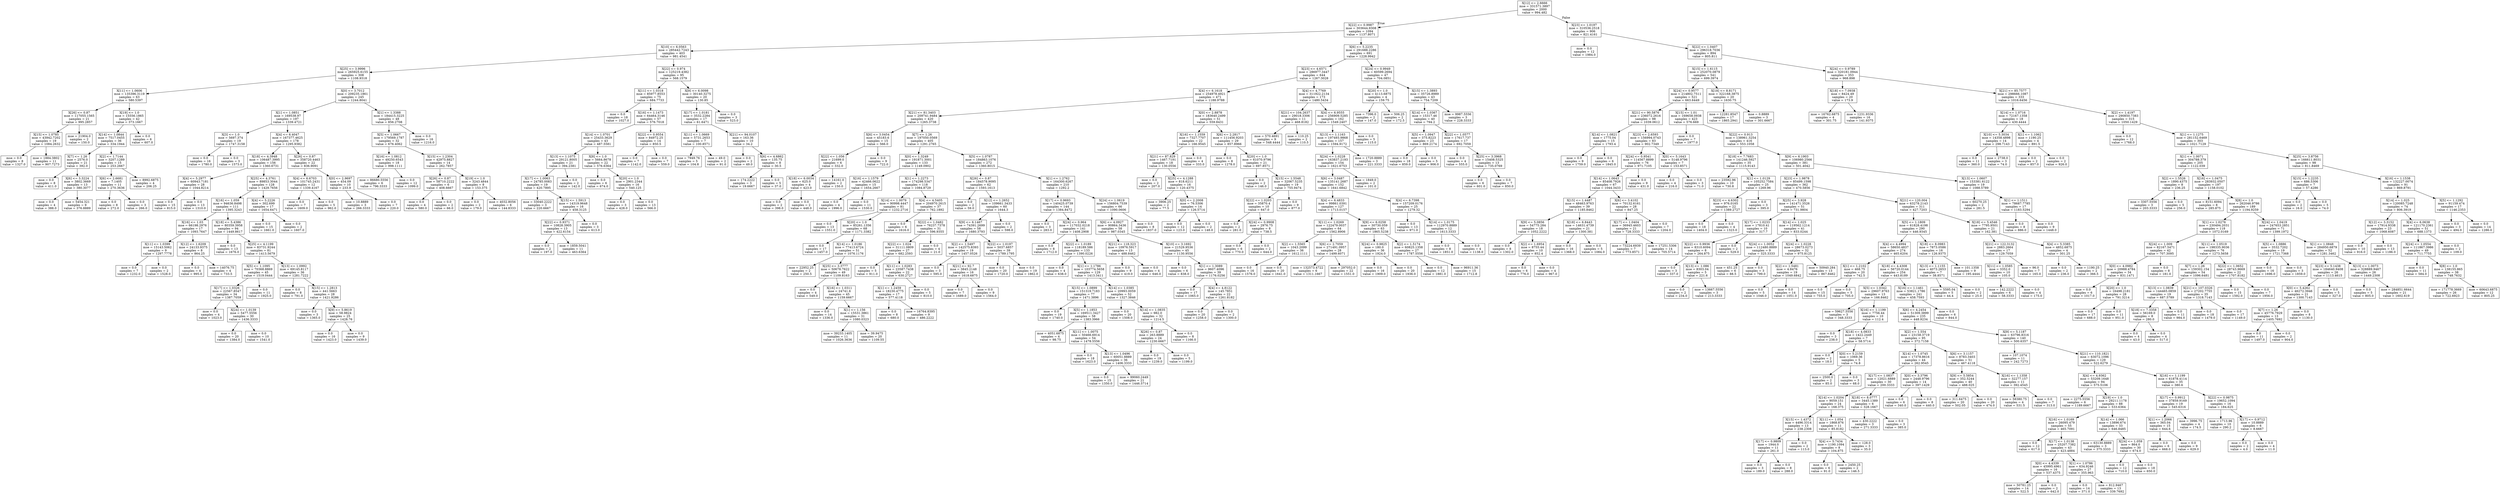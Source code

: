 digraph Tree {
node [shape=box] ;
0 [label="X[12] <= 2.6666\nmse = 331571.3897\nsamples = 2000\nvalue = 994.482"] ;
1 [label="X[22] <= 0.9987\nmse = 303644.9308\nsamples = 1094\nvalue = 1137.8071"] ;
0 -> 1 [labeldistance=2.5, labelangle=45, headlabel="True"] ;
2 [label="X[10] <= 6.0563\nmse = 285442.7243\nsamples = 403\nvalue = 981.4541"] ;
1 -> 2 ;
3 [label="X[25] <= 3.9996\nmse = 265925.6155\nsamples = 308\nvalue = 1108.9318"] ;
2 -> 3 ;
4 [label="X[11] <= 1.0606\nmse = 135396.3119\nsamples = 63\nvalue = 580.5397"] ;
3 -> 4 ;
5 [label="X[26] <= 0.87\nmse = 117055.1565\nsamples = 21\nvalue = 995.2857"] ;
4 -> 5 ;
6 [label="X[15] <= 1.0785\nmse = 43942.7202\nsamples = 19\nvalue = 1084.2632"] ;
5 -> 6 ;
7 [label="mse = 0.0\nsamples = 8\nvalue = 1327.0"] ;
6 -> 7 ;
8 [label="mse = 1884.3802\nsamples = 11\nvalue = 907.7273"] ;
6 -> 8 ;
9 [label="mse = 21904.0\nsamples = 2\nvalue = 150.0"] ;
5 -> 9 ;
10 [label="X[19] <= 1.0\nmse = 15556.1865\nsamples = 42\nvalue = 373.1667"] ;
4 -> 10 ;
11 [label="X[14] <= 1.0844\nmse = 7517.0455\nsamples = 36\nvalue = 334.1944"] ;
10 -> 11 ;
12 [label="X[7] <= 1.26\nmse = 2576.0\nsamples = 21\nvalue = 392.0"] ;
11 -> 12 ;
13 [label="mse = 0.0\nsamples = 8\nvalue = 411.0"] ;
12 -> 13 ;
14 [label="X[6] <= 3.3224\nmse = 3802.3669\nsamples = 13\nvalue = 380.3077"] ;
12 -> 14 ;
15 [label="mse = 0.0\nsamples = 4\nvalue = 388.0"] ;
14 -> 15 ;
16 [label="mse = 5454.321\nsamples = 9\nvalue = 376.8889"] ;
14 -> 16 ;
17 [label="X[2] <= 1.7144\nmse = 3207.1289\nsamples = 15\nvalue = 253.2667"] ;
11 -> 17 ;
18 [label="X[6] <= 2.6681\nmse = 7.1405\nsamples = 11\nvalue = 270.3636"] ;
17 -> 18 ;
19 [label="mse = 0.0\nsamples = 8\nvalue = 272.0"] ;
18 -> 19 ;
20 [label="mse = 0.0\nsamples = 3\nvalue = 266.0"] ;
18 -> 20 ;
21 [label="mse = 8992.6875\nsamples = 4\nvalue = 206.25"] ;
17 -> 21 ;
22 [label="mse = 0.0\nsamples = 6\nvalue = 607.0"] ;
10 -> 22 ;
23 [label="X[0] <= 3.7012\nmse = 209235.1861\nsamples = 245\nvalue = 1244.8041"] ;
3 -> 23 ;
24 [label="X[1] <= 1.0851\nmse = 169538.97\nsamples = 197\nvalue = 1339.4721"] ;
23 -> 24 ;
25 [label="X[3] <= 1.0\nmse = 5697.374\nsamples = 19\nvalue = 1747.3158"] ;
24 -> 25 ;
26 [label="mse = 0.0\nsamples = 16\nvalue = 1780.0"] ;
25 -> 26 ;
27 [label="mse = 0.0\nsamples = 3\nvalue = 1573.0"] ;
25 -> 27 ;
28 [label="X[4] <= 6.4047\nmse = 167377.4625\nsamples = 178\nvalue = 1295.9382"] ;
24 -> 28 ;
29 [label="X[18] <= 4.3948\nmse = 106487.3995\nsamples = 156\nvalue = 1360.6731"] ;
28 -> 29 ;
30 [label="X[4] <= 5.2977\nmse = 60943.7181\nsamples = 28\nvalue = 1044.8214"] ;
29 -> 30 ;
31 [label="mse = 0.0\nsamples = 15\nvalue = 815.0"] ;
30 -> 31 ;
32 [label="mse = 0.0\nsamples = 13\nvalue = 1310.0"] ;
30 -> 32 ;
33 [label="X[25] <= 4.3761\nmse = 89853.3044\nsamples = 128\nvalue = 1429.7656"] ;
29 -> 33 ;
34 [label="X[16] <= 1.059\nmse = 94636.8498\nsamples = 111\nvalue = 1395.3243"] ;
33 -> 34 ;
35 [label="X[16] <= 1.03\nmse = 66198.2976\nsamples = 17\nvalue = 1093.7647"] ;
34 -> 35 ;
36 [label="X[11] <= 1.0399\nmse = 15143.5062\nsamples = 9\nvalue = 1297.7778"] ;
35 -> 36 ;
37 [label="mse = 0.0\nsamples = 7\nvalue = 1232.0"] ;
36 -> 37 ;
38 [label="mse = 0.0\nsamples = 2\nvalue = 1528.0"] ;
36 -> 38 ;
39 [label="X[12] <= 1.6209\nmse = 24133.9375\nsamples = 8\nvalue = 864.25"] ;
35 -> 39 ;
40 [label="mse = 0.0\nsamples = 4\nvalue = 995.0"] ;
39 -> 40 ;
41 [label="mse = 14076.75\nsamples = 4\nvalue = 733.5"] ;
39 -> 41 ;
42 [label="X[18] <= 5.4386\nmse = 80359.3958\nsamples = 94\nvalue = 1449.8617"] ;
34 -> 42 ;
43 [label="mse = 0.0\nsamples = 13\nvalue = 1676.0"] ;
42 -> 43 ;
44 [label="X[25] <= 4.1199\nmse = 83731.9244\nsamples = 81\nvalue = 1413.5679"] ;
42 -> 44 ;
45 [label="X[5] <= 1.1095\nmse = 70368.8869\nsamples = 45\nvalue = 1519.0444"] ;
44 -> 45 ;
46 [label="X[17] <= 1.0326\nmse = 22567.8547\nsamples = 34\nvalue = 1387.7059"] ;
45 -> 46 ;
47 [label="mse = 0.0\nsamples = 4\nvalue = 1023.0"] ;
46 -> 47 ;
48 [label="X[24] <= 1.0139\nmse = 5477.5556\nsamples = 30\nvalue = 1436.3333"] ;
46 -> 48 ;
49 [label="mse = 0.0\nsamples = 20\nvalue = 1384.0"] ;
48 -> 49 ;
50 [label="mse = 0.0\nsamples = 10\nvalue = 1541.0"] ;
48 -> 50 ;
51 [label="mse = 0.0\nsamples = 11\nvalue = 1925.0"] ;
45 -> 51 ;
52 [label="X[13] <= 1.0992\nmse = 69145.8117\nsamples = 36\nvalue = 1281.7222"] ;
44 -> 52 ;
53 [label="mse = 0.0\nsamples = 8\nvalue = 791.0"] ;
52 -> 53 ;
54 [label="X[15] <= 1.2813\nmse = 441.5663\nsamples = 28\nvalue = 1421.9286"] ;
52 -> 54 ;
55 [label="mse = 0.0\nsamples = 3\nvalue = 1365.0"] ;
54 -> 55 ;
56 [label="X[9] <= 5.8619\nmse = 58.9824\nsamples = 25\nvalue = 1428.76"] ;
54 -> 56 ;
57 [label="mse = 0.0\nsamples = 16\nvalue = 1423.0"] ;
56 -> 57 ;
58 [label="mse = 0.0\nsamples = 9\nvalue = 1439.0"] ;
56 -> 58 ;
59 [label="X[4] <= 5.2226\nmse = 302.699\nsamples = 17\nvalue = 1654.6471"] ;
33 -> 59 ;
60 [label="mse = 0.0\nsamples = 15\nvalue = 1661.0"] ;
59 -> 60 ;
61 [label="mse = 0.0\nsamples = 2\nvalue = 1607.0"] ;
59 -> 61 ;
62 [label="X[26] <= 0.87\nmse = 358720.4463\nsamples = 22\nvalue = 836.9091"] ;
28 -> 62 ;
63 [label="X[4] <= 6.6703\nmse = 101745.2431\nsamples = 12\nvalue = 1339.4167"] ;
62 -> 63 ;
64 [label="mse = 0.0\nsamples = 7\nvalue = 1609.0"] ;
63 -> 64 ;
65 [label="mse = 0.0\nsamples = 5\nvalue = 962.0"] ;
63 -> 65 ;
66 [label="X[0] <= 2.9697\nmse = 454.09\nsamples = 10\nvalue = 233.9"] ;
62 -> 66 ;
67 [label="mse = 10.8889\nsamples = 3\nvalue = 266.3333"] ;
66 -> 67 ;
68 [label="mse = 0.0\nsamples = 7\nvalue = 220.0"] ;
66 -> 68 ;
69 [label="X[1] <= 1.3388\nmse = 184415.3225\nsamples = 48\nvalue = 856.2708"] ;
23 -> 69 ;
70 [label="X[5] <= 1.0667\nmse = 179569.1787\nsamples = 32\nvalue = 676.4062"] ;
69 -> 70 ;
71 [label="X[16] <= 1.0812\nmse = 49250.6543\nsamples = 18\nvalue = 998.1111"] ;
70 -> 71 ;
72 [label="mse = 86680.5556\nsamples = 6\nvalue = 796.3333"] ;
71 -> 72 ;
73 [label="mse = 0.0\nsamples = 12\nvalue = 1099.0"] ;
71 -> 73 ;
74 [label="X[15] <= 1.2304\nmse = 42975.8827\nsamples = 14\nvalue = 262.7857"] ;
70 -> 74 ;
75 [label="X[26] <= 0.87\nmse = 58710.2222\nsamples = 6\nvalue = 408.6667"] ;
74 -> 75 ;
76 [label="mse = 0.0\nsamples = 4\nvalue = 580.0"] ;
75 -> 76 ;
77 [label="mse = 0.0\nsamples = 2\nvalue = 66.0"] ;
75 -> 77 ;
78 [label="X[19] <= 1.0\nmse = 3243.4844\nsamples = 8\nvalue = 153.375"] ;
74 -> 78 ;
79 [label="mse = 0.0\nsamples = 2\nvalue = 179.0"] ;
78 -> 79 ;
80 [label="mse = 4032.8056\nsamples = 6\nvalue = 144.8333"] ;
78 -> 80 ;
81 [label="mse = 0.0\nsamples = 16\nvalue = 1216.0"] ;
69 -> 81 ;
82 [label="X[22] <= 0.974\nmse = 125219.4382\nsamples = 95\nvalue = 568.1579"] ;
2 -> 82 ;
83 [label="X[11] <= 1.0318\nmse = 85977.8553\nsamples = 75\nvalue = 684.7733"] ;
82 -> 83 ;
84 [label="mse = 0.0\nsamples = 18\nvalue = 1027.0"] ;
83 -> 84 ;
85 [label="X[16] <= 1.1473\nmse = 64464.3146\nsamples = 57\nvalue = 576.7018"] ;
83 -> 85 ;
86 [label="X[14] <= 1.0701\nmse = 25433.3629\nsamples = 43\nvalue = 487.5581"] ;
85 -> 86 ;
87 [label="X[13] <= 1.1075\nmse = 29121.8005\nsamples = 21\nvalue = 394.2381"] ;
86 -> 87 ;
88 [label="X[17] <= 1.0063\nmse = 24785.0083\nsamples = 19\nvalue = 420.7895"] ;
87 -> 88 ;
89 [label="mse = 33040.2222\nsamples = 3\nvalue = 220.6667"] ;
88 -> 89 ;
90 [label="X[15] <= 1.5913\nmse = 14319.9648\nsamples = 16\nvalue = 458.3125"] ;
88 -> 90 ;
91 [label="X[22] <= 0.9371\nmse = 10828.3905\nsamples = 13\nvalue = 422.6154"] ;
90 -> 91 ;
92 [label="mse = 0.0\nsamples = 2\nvalue = 197.0"] ;
91 -> 92 ;
93 [label="mse = 1859.5041\nsamples = 11\nvalue = 463.6364"] ;
91 -> 93 ;
94 [label="mse = 0.0\nsamples = 3\nvalue = 613.0"] ;
90 -> 94 ;
95 [label="mse = 0.0\nsamples = 2\nvalue = 142.0"] ;
87 -> 95 ;
96 [label="X[8] <= 1.0\nmse = 5664.8678\nsamples = 22\nvalue = 576.6364"] ;
86 -> 96 ;
97 [label="mse = 0.0\nsamples = 6\nvalue = 674.0"] ;
96 -> 97 ;
98 [label="X[20] <= 1.0\nmse = 2901.2344\nsamples = 16\nvalue = 540.125"] ;
96 -> 98 ;
99 [label="mse = 0.0\nsamples = 3\nvalue = 428.0"] ;
98 -> 99 ;
100 [label="mse = 0.0\nsamples = 13\nvalue = 566.0"] ;
98 -> 100 ;
101 [label="X[22] <= 0.9554\nmse = 84972.25\nsamples = 14\nvalue = 850.5"] ;
85 -> 101 ;
102 [label="mse = 0.0\nsamples = 7\nvalue = 1142.0"] ;
101 -> 102 ;
103 [label="mse = 0.0\nsamples = 7\nvalue = 559.0"] ;
101 -> 103 ;
104 [label="X[9] <= 6.0098\nmse = 30140.3275\nsamples = 20\nvalue = 130.85"] ;
82 -> 104 ;
105 [label="X[17] <= 1.0181\nmse = 3532.2284\nsamples = 17\nvalue = 61.6471"] ;
104 -> 105 ;
106 [label="X[11] <= 1.0669\nmse = 5731.2653\nsamples = 7\nvalue = 100.8571"] ;
105 -> 106 ;
107 [label="mse = 7949.76\nsamples = 5\nvalue = 104.8"] ;
106 -> 107 ;
108 [label="mse = 49.0\nsamples = 2\nvalue = 91.0"] ;
106 -> 108 ;
109 [label="X[21] <= 94.0107\nmse = 163.36\nsamples = 10\nvalue = 34.2"] ;
105 -> 109 ;
110 [label="mse = 0.0\nsamples = 2\nvalue = 49.0"] ;
109 -> 110 ;
111 [label="X[6] <= 4.6862\nmse = 135.75\nsamples = 8\nvalue = 30.5"] ;
109 -> 111 ;
112 [label="mse = 174.2222\nsamples = 3\nvalue = 19.6667"] ;
111 -> 112 ;
113 [label="mse = 0.0\nsamples = 5\nvalue = 37.0"] ;
111 -> 113 ;
114 [label="mse = 0.0\nsamples = 3\nvalue = 523.0"] ;
104 -> 114 ;
115 [label="X[6] <= 5.2235\nmse = 291688.2286\nsamples = 691\nvalue = 1228.9942"] ;
1 -> 115 ;
116 [label="X[23] <= 4.6571\nmse = 286977.3447\nsamples = 644\nvalue = 1267.3028"] ;
115 -> 116 ;
117 [label="X[4] <= 6.1618\nmse = 254978.4921\nsamples = 471\nvalue = 1188.9788"] ;
116 -> 117 ;
118 [label="X[21] <= 81.3403\nmse = 209741.9484\nsamples = 420\nvalue = 1265.3738"] ;
117 -> 118 ;
119 [label="X[6] <= 3.0454\nmse = 45183.6\nsamples = 15\nvalue = 566.0"] ;
118 -> 119 ;
120 [label="X[22] <= 1.056\nmse = 21699.0\nsamples = 6\nvalue = 332.0"] ;
119 -> 120 ;
121 [label="X[18] <= 6.0034\nmse = 625.0\nsamples = 4\nvalue = 423.0"] ;
120 -> 121 ;
122 [label="mse = 0.0\nsamples = 2\nvalue = 398.0"] ;
121 -> 122 ;
123 [label="mse = 0.0\nsamples = 2\nvalue = 448.0"] ;
121 -> 123 ;
124 [label="mse = 14161.0\nsamples = 2\nvalue = 150.0"] ;
120 -> 124 ;
125 [label="mse = 0.0\nsamples = 9\nvalue = 722.0"] ;
119 -> 125 ;
126 [label="X[7] <= 1.26\nmse = 197050.0569\nsamples = 405\nvalue = 1291.2765"] ;
118 -> 126 ;
127 [label="X[0] <= 1.3249\nmse = 191871.3001\nsamples = 133\nvalue = 1149.0902"] ;
126 -> 127 ;
128 [label="X[16] <= 1.1579\nmse = 42466.0622\nsamples = 15\nvalue = 1654.2667"] ;
127 -> 128 ;
129 [label="mse = 0.0\nsamples = 4\nvalue = 1996.0"] ;
128 -> 129 ;
130 [label="mse = 0.0\nsamples = 11\nvalue = 1530.0"] ;
128 -> 130 ;
131 [label="X[1] <= 1.2273\nmse = 174298.5347\nsamples = 118\nvalue = 1084.8729"] ;
127 -> 131 ;
132 [label="X[14] <= 1.0079\nmse = 90998.4447\nsamples = 81\nvalue = 1232.2716"] ;
131 -> 132 ;
133 [label="mse = 0.0\nsamples = 13\nvalue = 1551.0"] ;
132 -> 133 ;
134 [label="X[20] <= 1.0\nmse = 85261.1356\nsamples = 68\nvalue = 1171.3382"] ;
132 -> 134 ;
135 [label="mse = 0.0\nsamples = 17\nvalue = 1457.0"] ;
134 -> 135 ;
136 [label="X[14] <= 1.0186\nmse = 77413.6724\nsamples = 51\nvalue = 1076.1176"] ;
134 -> 136 ;
137 [label="mse = 22952.25\nsamples = 2\nvalue = 250.5"] ;
136 -> 137 ;
138 [label="X[25] <= 3.3777\nmse = 50678.7622\nsamples = 49\nvalue = 1109.8163"] ;
136 -> 138 ;
139 [label="mse = 0.0\nsamples = 4\nvalue = 549.0"] ;
138 -> 139 ;
140 [label="X[16] <= 1.0311\nmse = 24741.6\nsamples = 45\nvalue = 1159.6667"] ;
138 -> 140 ;
141 [label="mse = 0.0\nsamples = 14\nvalue = 1336.0"] ;
140 -> 141 ;
142 [label="X[1] <= 1.156\nmse = 15531.3861\nsamples = 31\nvalue = 1080.0323"] ;
140 -> 142 ;
143 [label="mse = 39233.1405\nsamples = 11\nvalue = 1026.3636"] ;
142 -> 143 ;
144 [label="mse = 39.9475\nsamples = 20\nvalue = 1109.55"] ;
142 -> 144 ;
145 [label="X[4] <= 4.5405\nmse = 204970.2615\nsamples = 37\nvalue = 762.1892"] ;
131 -> 145 ;
146 [label="mse = 0.0\nsamples = 6\nvalue = 1616.0"] ;
145 -> 146 ;
147 [label="X[22] <= 1.0482\nmse = 76237.7378\nsamples = 31\nvalue = 596.9355"] ;
145 -> 147 ;
148 [label="X[22] <= 1.024\nmse = 31111.0809\nsamples = 27\nvalue = 682.2593"] ;
147 -> 148 ;
149 [label="mse = 0.0\nsamples = 5\nvalue = 911.0"] ;
148 -> 149 ;
150 [label="X[11] <= 1.0283\nmse = 23587.7438\nsamples = 22\nvalue = 630.2727"] ;
148 -> 150 ;
151 [label="X[1] <= 1.2459\nmse = 18230.4775\nsamples = 17\nvalue = 577.4118"] ;
150 -> 151 ;
152 [label="mse = 0.0\nsamples = 8\nvalue = 680.0"] ;
151 -> 152 ;
153 [label="mse = 16764.8395\nsamples = 9\nvalue = 486.2222"] ;
151 -> 153 ;
154 [label="mse = 0.0\nsamples = 5\nvalue = 810.0"] ;
150 -> 154 ;
155 [label="mse = 0.0\nsamples = 4\nvalue = 21.0"] ;
147 -> 155 ;
156 [label="X[5] <= 1.0787\nmse = 184863.1076\nsamples = 272\nvalue = 1360.8015"] ;
126 -> 156 ;
157 [label="X[26] <= 0.87\nmse = 184578.9095\nsamples = 62\nvalue = 1593.1613"] ;
156 -> 157 ;
158 [label="mse = 0.0\nsamples = 2\nvalue = 59.0"] ;
157 -> 158 ;
159 [label="X[12] <= 1.2652\nmse = 109661.3433\nsamples = 60\nvalue = 1644.3"] ;
157 -> 159 ;
160 [label="X[9] <= 6.1467\nmse = 74391.2699\nsamples = 58\nvalue = 1680.3793"] ;
159 -> 160 ;
161 [label="X[2] <= 1.5497\nmse = 142575.8393\nsamples = 19\nvalue = 1457.0526"] ;
160 -> 161 ;
162 [label="mse = 0.0\nsamples = 3\nvalue = 595.0"] ;
161 -> 162 ;
163 [label="X[21] <= 92.7\nmse = 3845.2148\nsamples = 16\nvalue = 1618.6875"] ;
161 -> 163 ;
164 [label="mse = 0.0\nsamples = 7\nvalue = 1689.0"] ;
163 -> 164 ;
165 [label="mse = 0.0\nsamples = 9\nvalue = 1564.0"] ;
163 -> 165 ;
166 [label="X[22] <= 1.0197\nmse = 5037.6857\nsamples = 39\nvalue = 1789.1795"] ;
160 -> 166 ;
167 [label="mse = 0.0\nsamples = 20\nvalue = 1720.0"] ;
166 -> 167 ;
168 [label="mse = 0.0\nsamples = 19\nvalue = 1862.0"] ;
166 -> 168 ;
169 [label="mse = 0.0\nsamples = 2\nvalue = 598.0"] ;
159 -> 169 ;
170 [label="X[1] <= 1.2762\nmse = 164300.6267\nsamples = 210\nvalue = 1292.2"] ;
156 -> 170 ;
171 [label="X[17] <= 0.9693\nmse = 140425.0739\nsamples = 144\nvalue = 1384.8472"] ;
170 -> 171 ;
172 [label="mse = 0.0\nsamples = 3\nvalue = 283.0"] ;
171 -> 172 ;
173 [label="X[24] <= 0.964\nmse = 117032.0218\nsamples = 141\nvalue = 1408.2908"] ;
171 -> 173 ;
174 [label="mse = 0.0\nsamples = 8\nvalue = 1712.0"] ;
173 -> 174 ;
175 [label="X[22] <= 1.0189\nmse = 118189.586\nsamples = 133\nvalue = 1390.0226"] ;
173 -> 175 ;
176 [label="mse = 0.0\nsamples = 4\nvalue = 638.0"] ;
175 -> 176 ;
177 [label="X[1] <= 1.1786\nmse = 103774.5658\nsamples = 129\nvalue = 1413.3411"] ;
175 -> 177 ;
178 [label="X[15] <= 1.0899\nmse = 151319.7183\nsamples = 77\nvalue = 1471.3896"] ;
177 -> 178 ;
179 [label="mse = 0.0\nsamples = 19\nvalue = 1740.0"] ;
178 -> 179 ;
180 [label="X[5] <= 1.1853\nmse = 169511.3427\nsamples = 58\nvalue = 1383.3966"] ;
178 -> 180 ;
181 [label="mse = 4051.6875\nsamples = 4\nvalue = 98.75"] ;
180 -> 181 ;
182 [label="X[11] <= 1.0075\nmse = 50466.6914\nsamples = 54\nvalue = 1478.5556"] ;
180 -> 182 ;
183 [label="mse = 0.0\nsamples = 18\nvalue = 1623.0"] ;
182 -> 183 ;
184 [label="X[13] <= 1.0496\nmse = 60051.8889\nsamples = 36\nvalue = 1406.3333"] ;
182 -> 184 ;
185 [label="mse = 0.0\nsamples = 15\nvalue = 1350.0"] ;
184 -> 185 ;
186 [label="mse = 99060.2449\nsamples = 21\nvalue = 1446.5714"] ;
184 -> 186 ;
187 [label="X[14] <= 1.0385\nmse = 20993.0059\nsamples = 52\nvalue = 1327.3846"] ;
177 -> 187 ;
188 [label="mse = 0.0\nsamples = 20\nvalue = 1508.0"] ;
187 -> 188 ;
189 [label="X[14] <= 1.0835\nmse = 982.0\nsamples = 32\nvalue = 1214.5"] ;
187 -> 189 ;
190 [label="X[26] <= 0.87\nmse = 263.8889\nsamples = 24\nvalue = 1230.6667"] ;
189 -> 190 ;
191 [label="mse = 0.0\nsamples = 19\nvalue = 1239.0"] ;
190 -> 191 ;
192 [label="mse = 0.0\nsamples = 5\nvalue = 1199.0"] ;
190 -> 192 ;
193 [label="mse = 0.0\nsamples = 8\nvalue = 1166.0"] ;
189 -> 193 ;
194 [label="X[24] <= 1.0619\nmse = 156804.7539\nsamples = 66\nvalue = 1090.0606"] ;
170 -> 194 ;
195 [label="X[6] <= 4.0927\nmse = 90864.3436\nsamples = 58\nvalue = 987.0345"] ;
194 -> 195 ;
196 [label="X[21] <= 118.323\nmse = 10976.5917\nsamples = 13\nvalue = 488.8462"] ;
195 -> 196 ;
197 [label="mse = 0.0\nsamples = 9\nvalue = 419.0"] ;
196 -> 197 ;
198 [label="mse = 0.0\nsamples = 4\nvalue = 646.0"] ;
196 -> 198 ;
199 [label="X[10] <= 3.1692\nmse = 21529.9536\nsamples = 45\nvalue = 1130.9556"] ;
195 -> 199 ;
200 [label="mse = 0.0\nsamples = 6\nvalue = 838.0"] ;
199 -> 200 ;
201 [label="X[1] <= 1.3089\nmse = 9607.4096\nsamples = 39\nvalue = 1176.0256"] ;
199 -> 201 ;
202 [label="mse = 0.0\nsamples = 17\nvalue = 1065.0"] ;
201 -> 202 ;
203 [label="X[4] <= 4.8122\nmse = 145.7851\nsamples = 22\nvalue = 1261.8182"] ;
201 -> 203 ;
204 [label="mse = 0.0\nsamples = 20\nvalue = 1258.0"] ;
203 -> 204 ;
205 [label="mse = 0.0\nsamples = 2\nvalue = 1300.0"] ;
203 -> 205 ;
206 [label="mse = 0.0\nsamples = 8\nvalue = 1837.0"] ;
194 -> 206 ;
207 [label="X[0] <= 2.8878\nmse = 183640.2499\nsamples = 51\nvalue = 559.8431"] ;
117 -> 207 ;
208 [label="X[16] <= 1.1559\nmse = 7327.7707\nsamples = 22\nvalue = 166.9545"] ;
207 -> 208 ;
209 [label="X[21] <= 87.829\nmse = 1467.7191\nsamples = 18\nvalue = 130.0556"] ;
208 -> 209 ;
210 [label="mse = 0.0\nsamples = 2\nvalue = 207.0"] ;
209 -> 210 ;
211 [label="X[25] <= 4.1288\nmse = 818.6211\nsamples = 16\nvalue = 120.4375"] ;
209 -> 211 ;
212 [label="mse = 3906.25\nsamples = 2\nvalue = 77.5"] ;
211 -> 212 ;
213 [label="X[0] <= 2.2008\nmse = 76.5306\nsamples = 14\nvalue = 126.5714"] ;
211 -> 213 ;
214 [label="mse = 0.0\nsamples = 12\nvalue = 123.0"] ;
213 -> 214 ;
215 [label="mse = 0.0\nsamples = 2\nvalue = 148.0"] ;
213 -> 215 ;
216 [label="mse = 0.0\nsamples = 4\nvalue = 333.0"] ;
208 -> 216 ;
217 [label="X[6] <= 2.2817\nmse = 111456.9203\nsamples = 29\nvalue = 857.8966"] ;
207 -> 217 ;
218 [label="mse = 0.0\nsamples = 8\nvalue = 1278.0"] ;
217 -> 218 ;
219 [label="X[20] <= 1.0\nmse = 61070.9796\nsamples = 21\nvalue = 697.8571"] ;
217 -> 219 ;
220 [label="mse = 0.0\nsamples = 2\nvalue = 146.0"] ;
219 -> 220 ;
221 [label="X[15] <= 1.5548\nmse = 32067.5235\nsamples = 19\nvalue = 755.9474"] ;
219 -> 221 ;
222 [label="X[22] <= 1.0203\nmse = 35870.4\nsamples = 10\nvalue = 647.0"] ;
221 -> 222 ;
223 [label="mse = 0.0\nsamples = 2\nvalue = 281.0"] ;
222 -> 223 ;
224 [label="X[24] <= 0.9908\nmse = 2976.75\nsamples = 8\nvalue = 738.5"] ;
222 -> 224 ;
225 [label="mse = 0.0\nsamples = 6\nvalue = 770.0"] ;
224 -> 225 ;
226 [label="mse = 0.0\nsamples = 2\nvalue = 644.0"] ;
224 -> 226 ;
227 [label="mse = 0.0\nsamples = 9\nvalue = 877.0"] ;
221 -> 227 ;
228 [label="X[4] <= 4.7769\nmse = 311922.2134\nsamples = 173\nvalue = 1480.5434"] ;
116 -> 228 ;
229 [label="X[21] <= 104.2637\nmse = 29018.3306\nsamples = 11\nvalue = 468.8182"] ;
228 -> 229 ;
230 [label="mse = 570.4691\nsamples = 9\nvalue = 548.4444"] ;
229 -> 230 ;
231 [label="mse = 110.25\nsamples = 2\nvalue = 110.5"] ;
229 -> 231 ;
232 [label="X[4] <= 6.9555\nmse = 256909.5285\nsamples = 162\nvalue = 1549.2407"] ;
228 -> 232 ;
233 [label="X[13] <= 1.1163\nmse = 197493.9868\nsamples = 157\nvalue = 1594.9172"] ;
232 -> 233 ;
234 [label="X[24] <= 1.0228\nmse = 163837.2193\nsamples = 154\nvalue = 1621.6753"] ;
233 -> 234 ;
235 [label="X[6] <= 3.0487\nmse = 135141.2687\nsamples = 152\nvalue = 1641.6842"] ;
234 -> 235 ;
236 [label="X[4] <= 6.4833\nmse = 99861.0391\nsamples = 127\nvalue = 1713.0157"] ;
235 -> 236 ;
237 [label="X[11] <= 1.0269\nmse = 122479.0037\nsamples = 64\nvalue = 1562.8906"] ;
236 -> 237 ;
238 [label="X[2] <= 1.5565\nmse = 1043.2099\nsamples = 36\nvalue = 1612.1111"] ;
237 -> 238 ;
239 [label="mse = 0.0\nsamples = 16\nvalue = 1576.0"] ;
238 -> 239 ;
240 [label="mse = 0.0\nsamples = 20\nvalue = 1641.0"] ;
238 -> 240 ;
241 [label="X[6] <= 2.7059\nmse = 271491.0957\nsamples = 28\nvalue = 1499.6071"] ;
237 -> 241 ;
242 [label="mse = 132573.4722\nsamples = 6\nvalue = 1311.1667"] ;
241 -> 242 ;
243 [label="mse = 297052.0\nsamples = 22\nvalue = 1551.0"] ;
241 -> 243 ;
244 [label="X[9] <= 6.0258\nmse = 30730.059\nsamples = 63\nvalue = 1865.5238"] ;
236 -> 244 ;
245 [label="X[24] <= 0.9825\nmse = 180.0\nsamples = 36\nvalue = 1924.0"] ;
244 -> 245 ;
246 [label="mse = 0.0\nsamples = 16\nvalue = 1909.0"] ;
245 -> 246 ;
247 [label="mse = 0.0\nsamples = 20\nvalue = 1936.0"] ;
245 -> 247 ;
248 [label="X[2] <= 1.5174\nmse = 60825.1358\nsamples = 27\nvalue = 1787.5556"] ;
244 -> 248 ;
249 [label="mse = 0.0\nsamples = 12\nvalue = 1881.0"] ;
248 -> 249 ;
250 [label="mse = 96911.36\nsamples = 15\nvalue = 1712.8"] ;
248 -> 250 ;
251 [label="X[4] <= 6.7398\nmse = 157209.0176\nsamples = 25\nvalue = 1279.32"] ;
235 -> 251 ;
252 [label="mse = 0.0\nsamples = 13\nvalue = 971.0"] ;
251 -> 252 ;
253 [label="X[14] <= 1.0175\nmse = 112970.8889\nsamples = 12\nvalue = 1613.3333"] ;
251 -> 253 ;
254 [label="mse = 0.0\nsamples = 8\nvalue = 1851.0"] ;
253 -> 254 ;
255 [label="mse = 0.0\nsamples = 4\nvalue = 1138.0"] ;
253 -> 255 ;
256 [label="mse = 1849.0\nsamples = 2\nvalue = 101.0"] ;
234 -> 256 ;
257 [label="mse = 1720.8889\nsamples = 3\nvalue = 221.3333"] ;
233 -> 257 ;
258 [label="mse = 0.0\nsamples = 5\nvalue = 115.0"] ;
232 -> 258 ;
259 [label="X[24] <= 0.9949\nmse = 60599.2694\nsamples = 47\nvalue = 704.0851"] ;
115 -> 259 ;
260 [label="X[20] <= 1.0\nmse = 4113.6875\nsamples = 4\nvalue = 159.75"] ;
259 -> 260 ;
261 [label="mse = 7396.0\nsamples = 2\nvalue = 147.0"] ;
260 -> 261 ;
262 [label="mse = 506.25\nsamples = 2\nvalue = 172.5"] ;
260 -> 262 ;
263 [label="X[15] <= 1.3893\nmse = 35726.8989\nsamples = 43\nvalue = 754.7209"] ;
259 -> 263 ;
264 [label="X[14] <= 1.0367\nmse = 15317.46\nsamples = 40\nvalue = 794.2"] ;
263 -> 264 ;
265 [label="X[5] <= 1.0947\nmse = 375.8223\nsamples = 23\nvalue = 869.2174"] ;
264 -> 265 ;
266 [label="mse = 0.0\nsamples = 18\nvalue = 859.0"] ;
265 -> 266 ;
267 [label="mse = 0.0\nsamples = 5\nvalue = 906.0"] ;
265 -> 267 ;
268 [label="X[22] <= 1.0577\nmse = 17617.737\nsamples = 17\nvalue = 692.7059"] ;
264 -> 268 ;
269 [label="mse = 0.0\nsamples = 4\nvalue = 555.0"] ;
268 -> 269 ;
270 [label="X[25] <= 3.3968\nmse = 15408.5325\nsamples = 13\nvalue = 735.0769"] ;
268 -> 270 ;
271 [label="mse = 0.0\nsamples = 6\nvalue = 601.0"] ;
270 -> 271 ;
272 [label="mse = 0.0\nsamples = 7\nvalue = 850.0"] ;
270 -> 272 ;
273 [label="mse = 9987.5556\nsamples = 3\nvalue = 228.3333"] ;
263 -> 273 ;
274 [label="X[23] <= 1.0197\nmse = 310536.2518\nsamples = 906\nvalue = 821.4161"] ;
0 -> 274 [labeldistance=2.5, labelangle=-45, headlabel="False"] ;
275 [label="mse = 0.0\nsamples = 12\nvalue = 1984.0"] ;
274 -> 275 ;
276 [label="X[22] <= 1.0407\nmse = 296318.7036\nsamples = 894\nvalue = 805.811"] ;
274 -> 276 ;
277 [label="X[15] <= 1.6115\nmse = 252070.0879\nsamples = 541\nvalue = 699.3974"] ;
276 -> 277 ;
278 [label="X[24] <= 0.9577\nmse = 214802.7511\nsamples = 521\nvalue = 663.6449"] ;
277 -> 278 ;
279 [label="X[21] <= 90.5876\nmse = 236072.2616\nsamples = 98\nvalue = 1039.0612"] ;
278 -> 279 ;
280 [label="X[14] <= 1.0821\nmse = 1775.04\nsamples = 15\nvalue = 1793.4"] ;
279 -> 280 ;
281 [label="mse = 0.0\nsamples = 9\nvalue = 1759.0"] ;
280 -> 281 ;
282 [label="mse = 0.0\nsamples = 6\nvalue = 1845.0"] ;
280 -> 282 ;
283 [label="X[23] <= 2.6593\nmse = 156994.0743\nsamples = 83\nvalue = 902.7349"] ;
279 -> 283 ;
284 [label="X[24] <= 0.9541\nmse = 114567.8899\nsamples = 76\nvalue = 971.7105"] ;
283 -> 284 ;
285 [label="X[14] <= 1.0643\nmse = 85408.7926\nsamples = 67\nvalue = 1044.3433"] ;
284 -> 285 ;
286 [label="X[15] <= 1.4487\nmse = 48463.9763\nsamples = 39\nvalue = 1185.8462"] ;
285 -> 286 ;
287 [label="X[9] <= 5.0856\nmse = 54775.284\nsamples = 18\nvalue = 1052.2222"] ;
286 -> 287 ;
288 [label="mse = 0.0\nsamples = 8\nvalue = 1302.0"] ;
287 -> 288 ;
289 [label="X[2] <= 1.6954\nmse = 8755.44\nsamples = 10\nvalue = 852.4"] ;
287 -> 289 ;
290 [label="mse = 0.0\nsamples = 6\nvalue = 776.0"] ;
289 -> 290 ;
291 [label="mse = 0.0\nsamples = 4\nvalue = 967.0"] ;
289 -> 291 ;
292 [label="X[18] <= 6.8443\nmse = 14631.4739\nsamples = 21\nvalue = 1300.381"] ;
286 -> 292 ;
293 [label="mse = 0.0\nsamples = 16\nvalue = 1368.0"] ;
292 -> 293 ;
294 [label="mse = 0.0\nsamples = 5\nvalue = 1084.0"] ;
292 -> 294 ;
295 [label="X[6] <= 3.4102\nmse = 70132.6161\nsamples = 28\nvalue = 847.25"] ;
285 -> 295 ;
296 [label="X[17] <= 1.0404\nmse = 36945.4603\nsamples = 21\nvalue = 728.3333"] ;
295 -> 296 ;
297 [label="mse = 73224.6939\nsamples = 7\nvalue = 773.8571"] ;
296 -> 297 ;
298 [label="mse = 17251.5306\nsamples = 14\nvalue = 705.5714"] ;
296 -> 298 ;
299 [label="mse = 0.0\nsamples = 7\nvalue = 1204.0"] ;
295 -> 299 ;
300 [label="mse = 0.0\nsamples = 9\nvalue = 431.0"] ;
284 -> 300 ;
301 [label="X[0] <= 5.1643\nmse = 5148.9796\nsamples = 7\nvalue = 153.8571"] ;
283 -> 301 ;
302 [label="mse = 0.0\nsamples = 4\nvalue = 216.0"] ;
301 -> 302 ;
303 [label="mse = 0.0\nsamples = 3\nvalue = 71.0"] ;
301 -> 303 ;
304 [label="X[15] <= 1.01\nmse = 169658.0938\nsamples = 423\nvalue = 576.669"] ;
278 -> 304 ;
305 [label="mse = 0.0\nsamples = 7\nvalue = 1977.0"] ;
304 -> 305 ;
306 [label="X[22] <= 0.913\nmse = 138961.3254\nsamples = 416\nvalue = 553.1058"] ;
304 -> 306 ;
307 [label="X[18] <= 7.7683\nmse = 141246.5927\nsamples = 35\nvalue = 1115.9143"] ;
306 -> 307 ;
308 [label="mse = 23592.96\nsamples = 10\nvalue = 730.8"] ;
307 -> 308 ;
309 [label="X[1] <= 1.0129\nmse = 105252.7584\nsamples = 25\nvalue = 1269.96"] ;
307 -> 309 ;
310 [label="X[23] <= 4.6302\nmse = 976.0165\nsamples = 22\nvalue = 1389.2727"] ;
309 -> 310 ;
311 [label="mse = 0.0\nsamples = 18\nvalue = 1404.0"] ;
310 -> 311 ;
312 [label="mse = 0.0\nsamples = 4\nvalue = 1323.0"] ;
310 -> 312 ;
313 [label="mse = 0.0\nsamples = 3\nvalue = 395.0"] ;
309 -> 313 ;
314 [label="X[9] <= 6.1903\nmse = 106980.2566\nsamples = 381\nvalue = 501.4042"] ;
306 -> 314 ;
315 [label="X[23] <= 1.9878\nmse = 85499.1598\nsamples = 362\nvalue = 470.5856"] ;
314 -> 315 ;
316 [label="X[25] <= 3.928\nmse = 141471.3526\nsamples = 51\nvalue = 731.9804"] ;
315 -> 316 ;
317 [label="X[17] <= 1.0233\nmse = 17810.41\nsamples = 10\nvalue = 317.7"] ;
316 -> 317 ;
318 [label="X[22] <= 0.9936\nmse = 8310.6094\nsamples = 8\nvalue = 264.875"] ;
317 -> 318 ;
319 [label="mse = 0.0\nsamples = 3\nvalue = 337.0"] ;
318 -> 319 ;
320 [label="X[13] <= 1.086\nmse = 8303.04\nsamples = 5\nvalue = 221.6"] ;
318 -> 320 ;
321 [label="mse = 0.0\nsamples = 2\nvalue = 234.0"] ;
320 -> 321 ;
322 [label="mse = 13667.5556\nsamples = 3\nvalue = 213.3333"] ;
320 -> 322 ;
323 [label="mse = 0.0\nsamples = 2\nvalue = 529.0"] ;
317 -> 323 ;
324 [label="X[14] <= 1.025\nmse = 119562.1214\nsamples = 41\nvalue = 833.0244"] ;
316 -> 324 ;
325 [label="X[24] <= 1.0052\nmse = 112480.8889\nsamples = 9\nvalue = 325.3333"] ;
324 -> 325 ;
326 [label="mse = 451.25\nsamples = 6\nvalue = 88.5"] ;
325 -> 326 ;
327 [label="mse = 0.0\nsamples = 3\nvalue = 799.0"] ;
325 -> 327 ;
328 [label="X[24] <= 1.0228\nmse = 28673.0273\nsamples = 32\nvalue = 975.8125"] ;
324 -> 328 ;
329 [label="X[2] <= 1.5481\nmse = 4.8476\nsamples = 19\nvalue = 1049.6842"] ;
328 -> 329 ;
330 [label="mse = 0.0\nsamples = 5\nvalue = 1046.0"] ;
329 -> 330 ;
331 [label="mse = 0.0\nsamples = 14\nvalue = 1051.0"] ;
329 -> 331 ;
332 [label="mse = 50940.284\nsamples = 13\nvalue = 867.8462"] ;
328 -> 332 ;
333 [label="X[21] <= 120.004\nmse = 63278.2143\nsamples = 311\nvalue = 427.7203"] ;
315 -> 333 ;
334 [label="X[5] <= 1.1809\nmse = 61828.4198\nsamples = 290\nvalue = 446.9345"] ;
333 -> 334 ;
335 [label="X[4] <= 4.4994\nmse = 58650.4837\nsamples = 274\nvalue = 465.6204"] ;
334 -> 335 ;
336 [label="X[1] <= 1.2102\nmse = 468.75\nsamples = 20\nvalue = 742.5"] ;
335 -> 336 ;
337 [label="mse = 0.0\nsamples = 15\nvalue = 755.0"] ;
336 -> 337 ;
338 [label="mse = 0.0\nsamples = 5\nvalue = 705.0"] ;
336 -> 338 ;
339 [label="X[18] <= 4.4308\nmse = 56720.0144\nsamples = 254\nvalue = 443.8189"] ;
335 -> 339 ;
340 [label="X[5] <= 1.0342\nmse = 29607.9763\nsamples = 13\nvalue = 166.8462"] ;
339 -> 340 ;
341 [label="mse = 59627.5556\nsamples = 3\nvalue = 348.3333"] ;
340 -> 341 ;
342 [label="X[16] <= 1.1199\nmse = 7756.44\nsamples = 10\nvalue = 112.4"] ;
340 -> 342 ;
343 [label="mse = 0.0\nsamples = 3\nvalue = 238.0"] ;
342 -> 343 ;
344 [label="X[18] <= 4.0833\nmse = 1422.2449\nsamples = 7\nvalue = 58.5714"] ;
342 -> 344 ;
345 [label="mse = 0.0\nsamples = 2\nvalue = 18.0"] ;
344 -> 345 ;
346 [label="X[0] <= 5.2159\nmse = 1069.36\nsamples = 5\nvalue = 74.8"] ;
344 -> 346 ;
347 [label="mse = 2500.0\nsamples = 2\nvalue = 85.0"] ;
346 -> 347 ;
348 [label="mse = 0.0\nsamples = 3\nvalue = 68.0"] ;
346 -> 348 ;
349 [label="X[16] <= 1.1461\nmse = 53821.1786\nsamples = 241\nvalue = 458.7593"] ;
339 -> 349 ;
350 [label="X[6] <= 4.2454\nmse = 51309.3899\nsamples = 235\nvalue = 448.9234"] ;
349 -> 350 ;
351 [label="X[2] <= 1.554\nmse = 23158.3719\nsamples = 95\nvalue = 372.7158"] ;
350 -> 351 ;
352 [label="X[14] <= 1.0745\nmse = 17378.8616\nsamples = 44\nvalue = 262.9545"] ;
351 -> 352 ;
353 [label="X[17] <= 1.0837\nmse = 12021.6889\nsamples = 30\nvalue = 200.3333"] ;
352 -> 353 ;
354 [label="X[14] <= 1.0204\nmse = 9059.151\nsamples = 24\nvalue = 168.375"] ;
353 -> 354 ;
355 [label="X[15] <= 1.4372\nmse = 4496.3314\nsamples = 13\nvalue = 238.2308"] ;
354 -> 355 ;
356 [label="X[17] <= 0.9809\nmse = 1944.0\nsamples = 11\nvalue = 261.0"] ;
355 -> 356 ;
357 [label="mse = 0.0\nsamples = 3\nvalue = 189.0"] ;
356 -> 357 ;
358 [label="mse = 0.0\nsamples = 8\nvalue = 288.0"] ;
356 -> 358 ;
359 [label="mse = 0.0\nsamples = 2\nvalue = 113.0"] ;
355 -> 359 ;
360 [label="X[11] <= 1.054\nmse = 1868.876\nsamples = 11\nvalue = 85.8182"] ;
354 -> 360 ;
361 [label="X[4] <= 5.7434\nmse = 1190.1094\nsamples = 8\nvalue = 104.875"] ;
360 -> 361 ;
362 [label="mse = 0.0\nsamples = 6\nvalue = 91.0"] ;
361 -> 362 ;
363 [label="mse = 2450.25\nsamples = 2\nvalue = 146.5"] ;
361 -> 363 ;
364 [label="mse = 128.0\nsamples = 3\nvalue = 35.0"] ;
360 -> 364 ;
365 [label="X[18] <= 8.0777\nmse = 3445.1389\nsamples = 6\nvalue = 328.1667"] ;
353 -> 365 ;
366 [label="mse = 430.2222\nsamples = 3\nvalue = 271.3333"] ;
365 -> 366 ;
367 [label="mse = 0.0\nsamples = 3\nvalue = 385.0"] ;
365 -> 367 ;
368 [label="X[0] <= 3.3796\nmse = 2448.9796\nsamples = 14\nvalue = 397.1429"] ;
352 -> 368 ;
369 [label="mse = 0.0\nsamples = 6\nvalue = 340.0"] ;
368 -> 369 ;
370 [label="mse = 0.0\nsamples = 8\nvalue = 440.0"] ;
368 -> 370 ;
371 [label="X[6] <= 3.1157\nmse = 8783.3403\nsamples = 51\nvalue = 467.4118"] ;
351 -> 371 ;
372 [label="X[9] <= 5.5854\nmse = 352.5244\nsamples = 40\nvalue = 488.025"] ;
371 -> 372 ;
373 [label="mse = 311.6475\nsamples = 20\nvalue = 502.05"] ;
372 -> 373 ;
374 [label="mse = 0.0\nsamples = 20\nvalue = 474.0"] ;
372 -> 374 ;
375 [label="X[16] <= 1.1358\nmse = 32277.157\nsamples = 11\nvalue = 392.4545"] ;
371 -> 375 ;
376 [label="mse = 58380.75\nsamples = 4\nvalue = 531.5"] ;
375 -> 376 ;
377 [label="mse = 0.0\nsamples = 7\nvalue = 313.0"] ;
375 -> 377 ;
378 [label="X[9] <= 5.1187\nmse = 63796.8316\nsamples = 140\nvalue = 500.6357"] ;
350 -> 378 ;
379 [label="mse = 107.1074\nsamples = 11\nvalue = 242.7273"] ;
378 -> 379 ;
380 [label="X[21] <= 110.1821\nmse = 63072.1096\nsamples = 129\nvalue = 522.6279"] ;
378 -> 380 ;
381 [label="X[4] <= 4.9362\nmse = 53209.1648\nsamples = 94\nvalue = 575.5106"] ;
380 -> 381 ;
382 [label="mse = 2275.5556\nsamples = 6\nvalue = 1189.6667"] ;
381 -> 382 ;
383 [label="X[19] <= 1.0\nmse = 29211.1178\nsamples = 88\nvalue = 533.6364"] ;
381 -> 383 ;
384 [label="X[16] <= 1.0169\nmse = 26095.479\nsamples = 55\nvalue = 465.7091"] ;
383 -> 384 ;
385 [label="mse = 0.0\nsamples = 12\nvalue = 617.0"] ;
384 -> 385 ;
386 [label="X[17] <= 1.0138\nmse = 25207.7382\nsamples = 43\nvalue = 423.4884"] ;
384 -> 386 ;
387 [label="X[0] <= 4.4339\nmse = 45995.4961\nsamples = 16\nvalue = 537.4375"] ;
386 -> 387 ;
388 [label="mse = 50781.25\nsamples = 14\nvalue = 522.5"] ;
387 -> 388 ;
389 [label="mse = 0.0\nsamples = 2\nvalue = 642.0"] ;
387 -> 389 ;
390 [label="X[1] <= 1.0786\nmse = 634.9246\nsamples = 27\nvalue = 355.963"] ;
386 -> 390 ;
391 [label="mse = 0.0\nsamples = 14\nvalue = 371.0"] ;
390 -> 391 ;
392 [label="mse = 812.9467\nsamples = 13\nvalue = 339.7692"] ;
390 -> 392 ;
393 [label="X[14] <= 1.066\nmse = 13896.674\nsamples = 33\nvalue = 646.8485"] ;
383 -> 393 ;
394 [label="mse = 63130.8889\nsamples = 3\nvalue = 375.3333"] ;
393 -> 394 ;
395 [label="X[24] <= 1.059\nmse = 864.0\nsamples = 30\nvalue = 674.0"] ;
393 -> 395 ;
396 [label="mse = 0.0\nsamples = 12\nvalue = 710.0"] ;
395 -> 396 ;
397 [label="mse = 0.0\nsamples = 18\nvalue = 650.0"] ;
395 -> 397 ;
398 [label="X[16] <= 1.1199\nmse = 61878.4114\nsamples = 35\nvalue = 380.6"] ;
380 -> 398 ;
399 [label="X[17] <= 0.9912\nmse = 37859.9169\nsamples = 19\nvalue = 545.6316"] ;
398 -> 399 ;
400 [label="X[1] <= 1.2066\nmse = 365.04\nsamples = 15\nvalue = 644.6"] ;
399 -> 400 ;
401 [label="mse = 0.0\nsamples = 6\nvalue = 668.0"] ;
400 -> 401 ;
402 [label="mse = 0.0\nsamples = 9\nvalue = 629.0"] ;
400 -> 402 ;
403 [label="mse = 3996.75\nsamples = 4\nvalue = 174.5"] ;
399 -> 403 ;
404 [label="X[22] <= 0.9875\nmse = 19652.1094\nsamples = 16\nvalue = 184.625"] ;
398 -> 404 ;
405 [label="mse = 1713.96\nsamples = 10\nvalue = 290.2"] ;
404 -> 405 ;
406 [label="X[17] <= 0.9712\nmse = 10.8889\nsamples = 6\nvalue = 8.6667"] ;
404 -> 406 ;
407 [label="mse = 0.0\nsamples = 2\nvalue = 4.0"] ;
406 -> 407 ;
408 [label="mse = 0.0\nsamples = 4\nvalue = 11.0"] ;
406 -> 408 ;
409 [label="mse = 0.0\nsamples = 6\nvalue = 844.0"] ;
349 -> 409 ;
410 [label="X[18] <= 8.0983\nmse = 7873.0586\nsamples = 16\nvalue = 126.9375"] ;
334 -> 410 ;
411 [label="X[13] <= 1.1155\nmse = 4073.2653\nsamples = 7\nvalue = 38.8571"] ;
410 -> 411 ;
412 [label="mse = 5595.04\nsamples = 5\nvalue = 44.4"] ;
411 -> 412 ;
413 [label="mse = 0.0\nsamples = 2\nvalue = 25.0"] ;
411 -> 413 ;
414 [label="mse = 101.1358\nsamples = 9\nvalue = 195.4444"] ;
410 -> 414 ;
415 [label="X[18] <= 5.4546\nmse = 7795.9501\nsamples = 21\nvalue = 162.381"] ;
333 -> 415 ;
416 [label="X[21] <= 122.3132\nmse = 2883.2664\nsamples = 17\nvalue = 129.7059"] ;
415 -> 416 ;
417 [label="X[11] <= 1.0585\nmse = 3352.0\nsamples = 10\nvalue = 105.0"] ;
416 -> 417 ;
418 [label="mse = 142.2222\nsamples = 6\nvalue = 58.3333"] ;
417 -> 418 ;
419 [label="mse = 0.0\nsamples = 4\nvalue = 175.0"] ;
417 -> 419 ;
420 [label="mse = 96.0\nsamples = 7\nvalue = 165.0"] ;
416 -> 420 ;
421 [label="X[4] <= 5.3385\nmse = 4852.6875\nsamples = 4\nvalue = 301.25"] ;
415 -> 421 ;
422 [label="mse = 0.0\nsamples = 2\nvalue = 236.0"] ;
421 -> 422 ;
423 [label="mse = 1190.25\nsamples = 2\nvalue = 366.5"] ;
421 -> 423 ;
424 [label="X[13] <= 1.0607\nmse = 153381.6122\nsamples = 19\nvalue = 1088.5789"] ;
314 -> 424 ;
425 [label="mse = 60270.25\nsamples = 2\nvalue = 281.5"] ;
424 -> 425 ;
426 [label="X[1] <= 1.1511\nmse = 78687.7785\nsamples = 17\nvalue = 1183.5294"] ;
424 -> 426 ;
427 [label="mse = 0.0\nsamples = 8\nvalue = 886.0"] ;
426 -> 427 ;
428 [label="mse = 0.0\nsamples = 9\nvalue = 1448.0"] ;
426 -> 428 ;
429 [label="X[18] <= 8.8171\nmse = 322168.3875\nsamples = 20\nvalue = 1630.75"] ;
277 -> 429 ;
430 [label="mse = 12281.8547\nsamples = 17\nvalue = 1865.2941"] ;
429 -> 430 ;
431 [label="mse = 0.8889\nsamples = 3\nvalue = 301.6667"] ;
429 -> 431 ;
432 [label="X[24] <= 0.9789\nmse = 320181.0944\nsamples = 353\nvalue = 968.898"] ;
276 -> 432 ;
433 [label="X[18] <= 7.0938\nmse = 8424.49\nsamples = 20\nvalue = 173.9"] ;
432 -> 433 ;
434 [label="mse = 16762.6875\nsamples = 4\nvalue = 301.75"] ;
433 -> 434 ;
435 [label="mse = 1231.9336\nsamples = 16\nvalue = 141.9375"] ;
433 -> 435 ;
436 [label="X[21] <= 85.7577\nmse = 298666.1087\nsamples = 333\nvalue = 1016.6456"] ;
432 -> 436 ;
437 [label="X[14] <= 1.0716\nmse = 72167.1358\nsamples = 18\nvalue = 430.4444"] ;
436 -> 437 ;
438 [label="X[10] <= 5.3034\nmse = 14358.4898\nsamples = 14\nvalue = 298.7143"] ;
437 -> 438 ;
439 [label="mse = 0.0\nsamples = 11\nvalue = 360.0"] ;
438 -> 439 ;
440 [label="mse = 2738.0\nsamples = 3\nvalue = 74.0"] ;
438 -> 440 ;
441 [label="X[1] <= 1.1062\nmse = 1190.25\nsamples = 4\nvalue = 891.5"] ;
437 -> 441 ;
442 [label="mse = 0.0\nsamples = 2\nvalue = 857.0"] ;
441 -> 442 ;
443 [label="mse = 0.0\nsamples = 2\nvalue = 926.0"] ;
441 -> 443 ;
444 [label="X[2] <= 1.4197\nmse = 290850.7383\nsamples = 315\nvalue = 1050.1429"] ;
436 -> 444 ;
445 [label="mse = 0.0\nsamples = 12\nvalue = 1768.0"] ;
444 -> 445 ;
446 [label="X[1] <= 1.1275\nmse = 281152.6469\nsamples = 303\nvalue = 1021.7129"] ;
444 -> 446 ;
447 [label="X[1] <= 1.0071\nmse = 304788.379\nsamples = 205\nvalue = 1122.039"] ;
446 -> 447 ;
448 [label="X[2] <= 1.5526\nmse = 1890.4375\nsamples = 8\nvalue = 236.25"] ;
447 -> 448 ;
449 [label="mse = 3307.5556\nsamples = 3\nvalue = 203.3333"] ;
448 -> 449 ;
450 [label="mse = 0.0\nsamples = 5\nvalue = 256.0"] ;
448 -> 450 ;
451 [label="X[16] <= 1.0475\nmse = 283932.0507\nsamples = 197\nvalue = 1158.0102"] ;
447 -> 451 ;
452 [label="mse = 8151.6094\nsamples = 8\nvalue = 285.875"] ;
451 -> 452 ;
453 [label="X[8] <= 1.0\nmse = 262046.9786\nsamples = 189\nvalue = 1194.9259"] ;
451 -> 453 ;
454 [label="X[1] <= 1.0276\nmse = 230494.2031\nsamples = 118\nvalue = 1072.0169"] ;
453 -> 454 ;
455 [label="X[24] <= 1.009\nmse = 82167.5471\nsamples = 42\nvalue = 707.3095"] ;
454 -> 455 ;
456 [label="X[0] <= 4.0982\nmse = 20988.4784\nsamples = 34\nvalue = 831.1471"] ;
455 -> 456 ;
457 [label="mse = 0.0\nsamples = 6\nvalue = 1017.0"] ;
456 -> 457 ;
458 [label="X[20] <= 1.0\nmse = 16498.2181\nsamples = 28\nvalue = 791.3214"] ;
456 -> 458 ;
459 [label="mse = 0.0\nsamples = 17\nvalue = 688.0"] ;
458 -> 459 ;
460 [label="mse = 0.0\nsamples = 11\nvalue = 951.0"] ;
458 -> 460 ;
461 [label="mse = 0.0\nsamples = 8\nvalue = 181.0"] ;
455 -> 461 ;
462 [label="X[11] <= 1.0519\nmse = 198335.9036\nsamples = 76\nvalue = 1273.5658"] ;
454 -> 462 ;
463 [label="X[7] <= 1.26\nmse = 159302.154\nsamples = 54\nvalue = 1096.6481"] ;
462 -> 463 ;
464 [label="X[13] <= 1.0839\nmse = 144465.0859\nsamples = 19\nvalue = 687.5789"] ;
463 -> 464 ;
465 [label="X[18] <= 7.3358\nmse = 56169.0\nsamples = 8\nvalue = 280.0"] ;
464 -> 465 ;
466 [label="mse = 0.0\nsamples = 4\nvalue = 43.0"] ;
465 -> 466 ;
467 [label="mse = 0.0\nsamples = 4\nvalue = 517.0"] ;
465 -> 467 ;
468 [label="mse = 0.0\nsamples = 11\nvalue = 984.0"] ;
464 -> 468 ;
469 [label="X[21] <= 107.0326\nmse = 27202.7755\nsamples = 35\nvalue = 1318.7143"] ;
463 -> 469 ;
470 [label="mse = 0.0\nsamples = 18\nvalue = 1479.0"] ;
469 -> 470 ;
471 [label="mse = 0.0\nsamples = 17\nvalue = 1149.0"] ;
469 -> 471 ;
472 [label="X[22] <= 1.0652\nmse = 28743.9669\nsamples = 22\nvalue = 1707.8182"] ;
462 -> 472 ;
473 [label="mse = 0.0\nsamples = 15\nvalue = 1592.0"] ;
472 -> 473 ;
474 [label="mse = 0.0\nsamples = 7\nvalue = 1956.0"] ;
472 -> 474 ;
475 [label="X[24] <= 1.0419\nmse = 247653.2851\nsamples = 71\nvalue = 1399.1972"] ;
453 -> 475 ;
476 [label="X[5] <= 1.0886\nmse = 3532.7202\nsamples = 19\nvalue = 1721.7368"] ;
475 -> 476 ;
477 [label="mse = 0.0\nsamples = 16\nvalue = 1696.0"] ;
476 -> 477 ;
478 [label="mse = 0.0\nsamples = 3\nvalue = 1859.0"] ;
476 -> 478 ;
479 [label="X[1] <= 1.0848\nmse = 284950.6879\nsamples = 52\nvalue = 1281.3462"] ;
475 -> 479 ;
480 [label="X[23] <= 5.1438\nmse = 184640.9408\nsamples = 26\nvalue = 1113.4615"] ;
479 -> 480 ;
481 [label="X[0] <= 5.4262\nmse = 46272.3946\nsamples = 21\nvalue = 1300.7143"] ;
480 -> 481 ;
482 [label="X[7] <= 1.26\nmse = 45776.7929\nsamples = 13\nvalue = 1405.7692"] ;
481 -> 482 ;
483 [label="mse = 0.0\nsamples = 11\nvalue = 1497.0"] ;
482 -> 483 ;
484 [label="mse = 0.0\nsamples = 2\nvalue = 904.0"] ;
482 -> 484 ;
485 [label="mse = 0.0\nsamples = 8\nvalue = 1130.0"] ;
481 -> 485 ;
486 [label="mse = 0.0\nsamples = 5\nvalue = 327.0"] ;
480 -> 486 ;
487 [label="X[13] <= 1.0073\nmse = 328889.9467\nsamples = 26\nvalue = 1449.2308"] ;
479 -> 487 ;
488 [label="mse = 0.0\nsamples = 5\nvalue = 805.0"] ;
487 -> 488 ;
489 [label="mse = 284851.6644\nsamples = 21\nvalue = 1602.619"] ;
487 -> 489 ;
490 [label="X[25] <= 3.8756\nmse = 166611.8031\nsamples = 98\nvalue = 811.8469"] ;
446 -> 490 ;
491 [label="X[15] <= 1.2235\nmse = 686.5306\nsamples = 7\nvalue = 57.4286"] ;
490 -> 491 ;
492 [label="mse = 0.0\nsamples = 2\nvalue = 16.0"] ;
491 -> 492 ;
493 [label="mse = 0.0\nsamples = 5\nvalue = 74.0"] ;
491 -> 493 ;
494 [label="X[16] <= 1.1538\nmse = 132227.0074\nsamples = 91\nvalue = 869.8791"] ;
490 -> 494 ;
495 [label="X[14] <= 1.025\nmse = 120085.7248\nsamples = 74\nvalue = 806.3919"] ;
494 -> 495 ;
496 [label="X[12] <= 3.3152\nmse = 17914.9338\nsamples = 23\nvalue = 1068.6087"] ;
495 -> 496 ;
497 [label="mse = 0.0\nsamples = 10\nvalue = 916.0"] ;
496 -> 497 ;
498 [label="mse = 0.0\nsamples = 13\nvalue = 1186.0"] ;
496 -> 498 ;
499 [label="X[4] <= 6.0638\nmse = 121170.2361\nsamples = 51\nvalue = 688.1373"] ;
495 -> 499 ;
500 [label="X[24] <= 1.0554\nmse = 111867.3986\nsamples = 49\nvalue = 711.7755"] ;
499 -> 500 ;
501 [label="mse = 0.0\nsamples = 11\nvalue = 584.0"] ;
500 -> 501 ;
502 [label="X[8] <= 1.0\nmse = 138155.865\nsamples = 38\nvalue = 748.7632"] ;
500 -> 502 ;
503 [label="mse = 171778.3669\nsamples = 26\nvalue = 722.6923"] ;
502 -> 503 ;
504 [label="mse = 60643.6875\nsamples = 12\nvalue = 805.25"] ;
502 -> 504 ;
505 [label="mse = 0.0\nsamples = 2\nvalue = 109.0"] ;
499 -> 505 ;
506 [label="X[5] <= 1.1292\nmse = 91159.474\nsamples = 17\nvalue = 1146.2353"] ;
494 -> 506 ;
507 [label="mse = 0.0\nsamples = 3\nvalue = 494.0"] ;
506 -> 507 ;
508 [label="mse = 0.0\nsamples = 14\nvalue = 1286.0"] ;
506 -> 508 ;
}